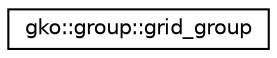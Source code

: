 digraph "Graphical Class Hierarchy"
{
 // INTERACTIVE_SVG=YES
  edge [fontname="Helvetica",fontsize="10",labelfontname="Helvetica",labelfontsize="10"];
  node [fontname="Helvetica",fontsize="10",shape=record];
  rankdir="LR";
  Node1 [label="gko::group::grid_group",height=0.2,width=0.4,color="black", fillcolor="white", style="filled",URL="$classgko_1_1group_1_1grid__group.html",tooltip="This is a limited implementation of the CUDA grid_group that works even on devices that do not suppor..."];
}
